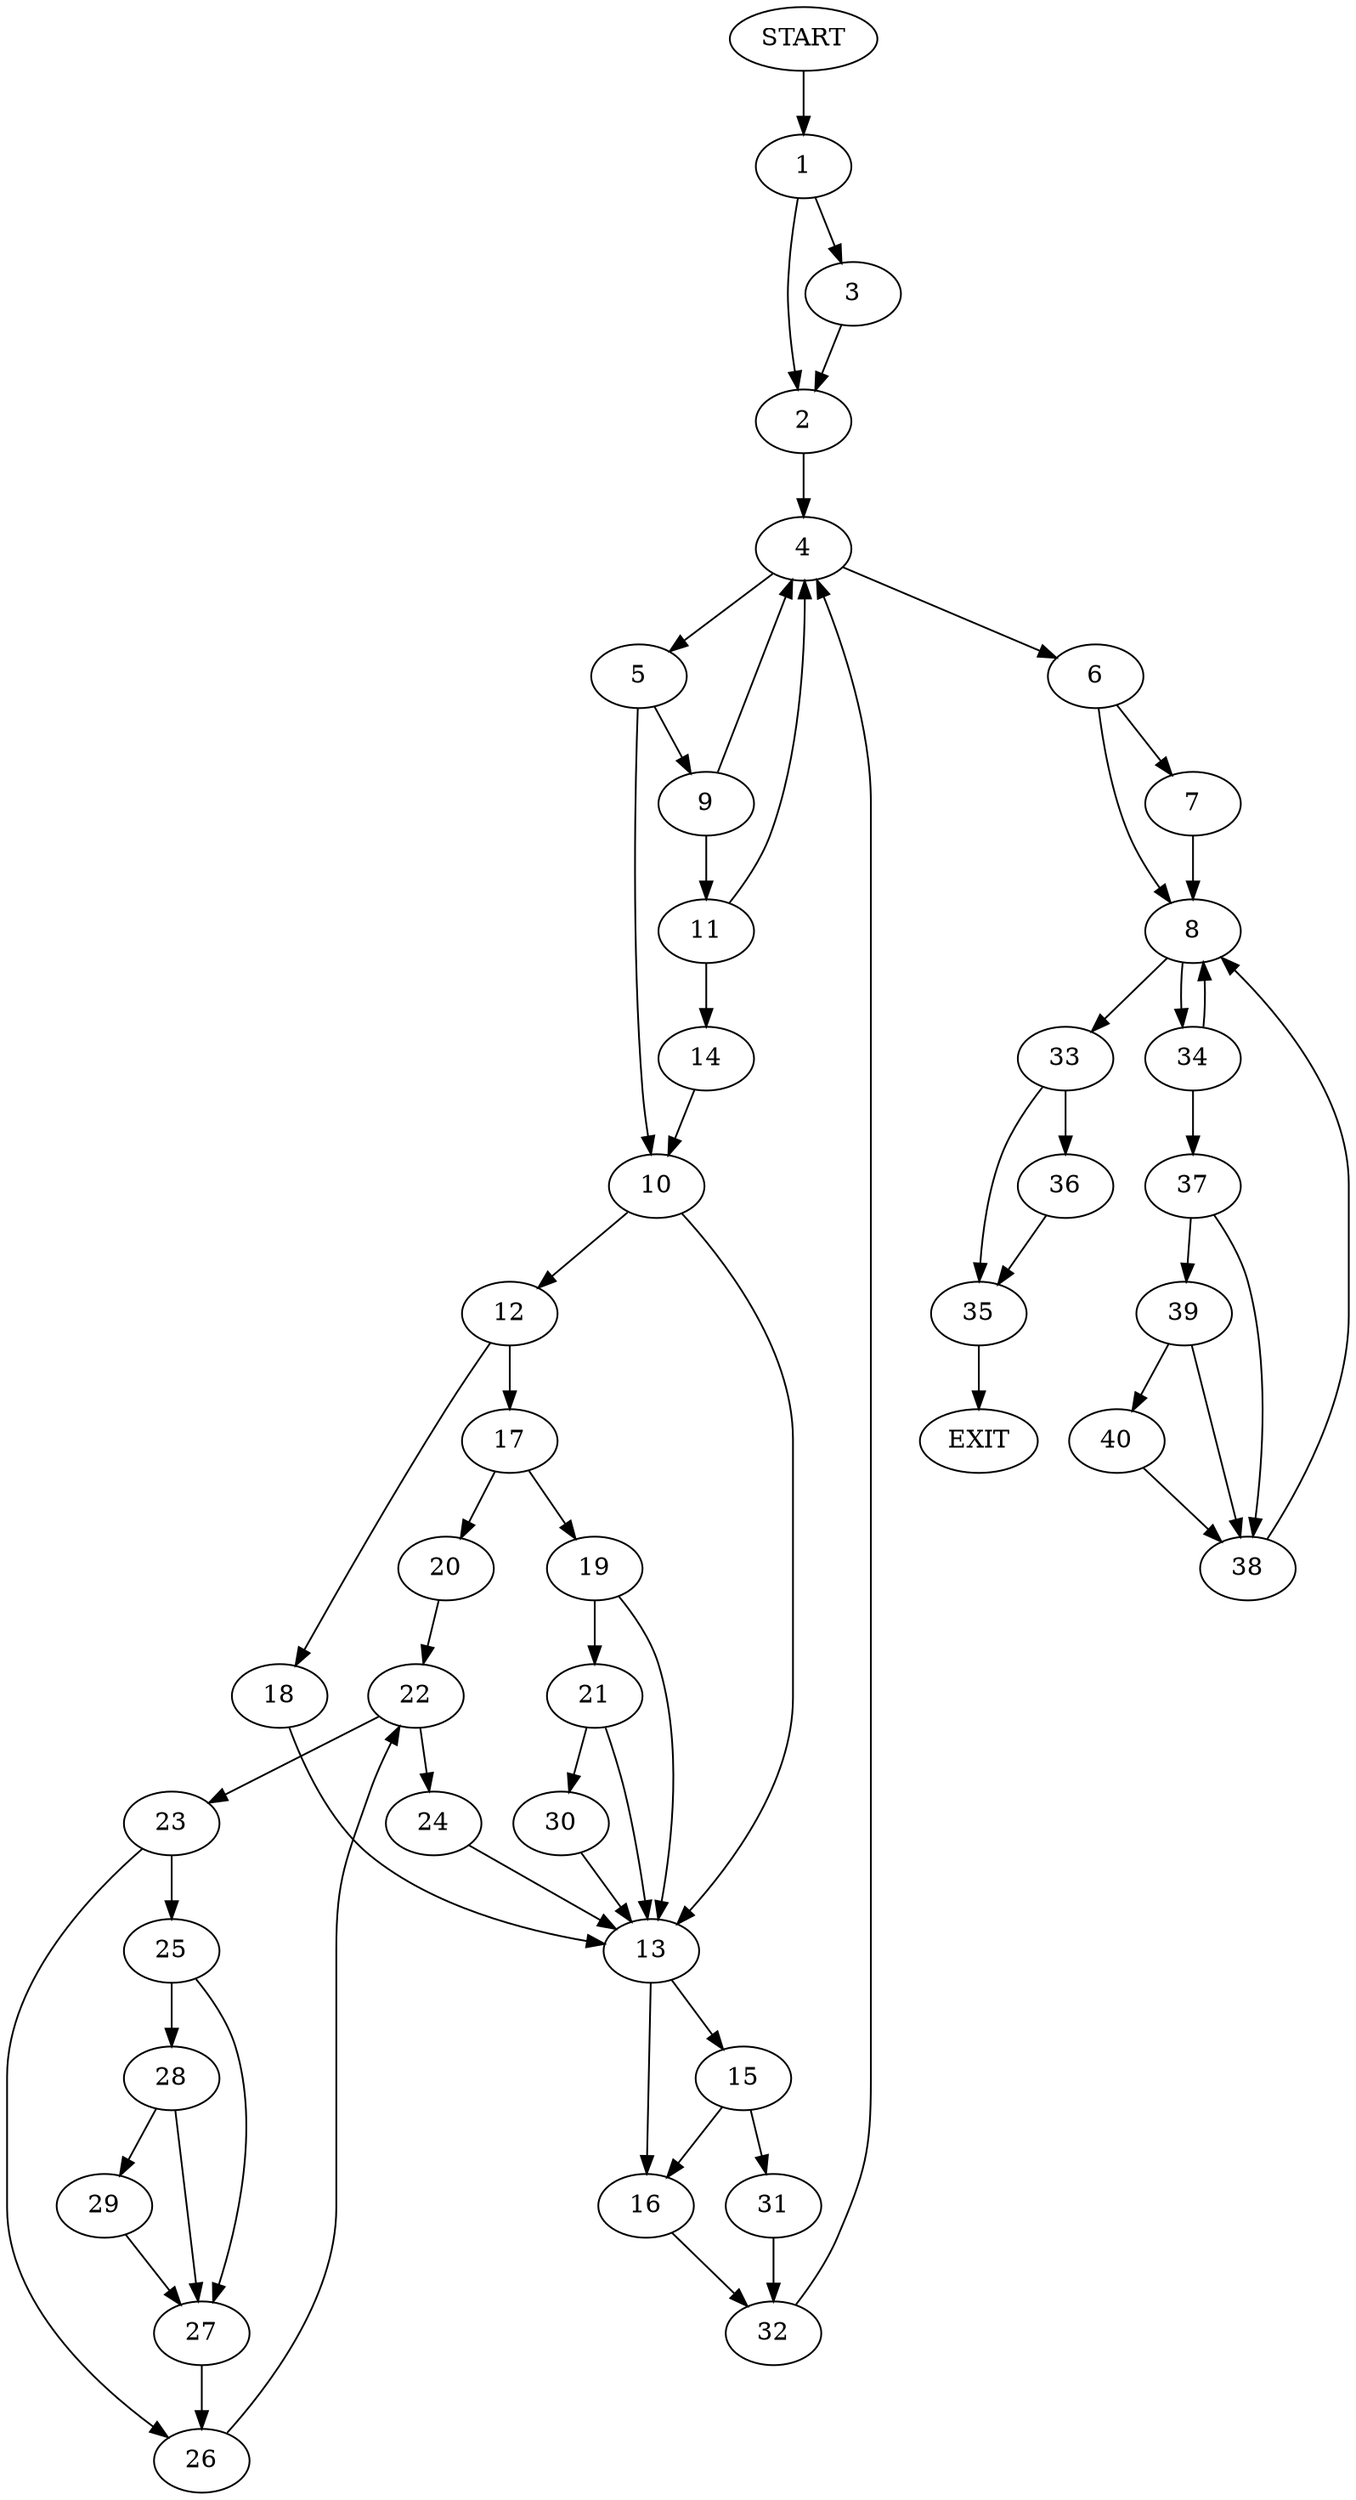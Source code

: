 digraph {
0 [label="START"]
41 [label="EXIT"]
0 -> 1
1 -> 2
1 -> 3
2 -> 4
3 -> 2
4 -> 5
4 -> 6
6 -> 7
6 -> 8
5 -> 9
5 -> 10
9 -> 4
9 -> 11
10 -> 12
10 -> 13
11 -> 14
11 -> 4
14 -> 10
13 -> 15
13 -> 16
12 -> 17
12 -> 18
17 -> 19
17 -> 20
18 -> 13
19 -> 21
19 -> 13
20 -> 22
22 -> 23
22 -> 24
24 -> 13
23 -> 25
23 -> 26
25 -> 27
25 -> 28
26 -> 22
28 -> 27
28 -> 29
27 -> 26
29 -> 27
21 -> 13
21 -> 30
30 -> 13
15 -> 16
15 -> 31
16 -> 32
31 -> 32
32 -> 4
8 -> 33
8 -> 34
7 -> 8
33 -> 35
33 -> 36
34 -> 37
34 -> 8
37 -> 38
37 -> 39
39 -> 40
39 -> 38
38 -> 8
40 -> 38
36 -> 35
35 -> 41
}
